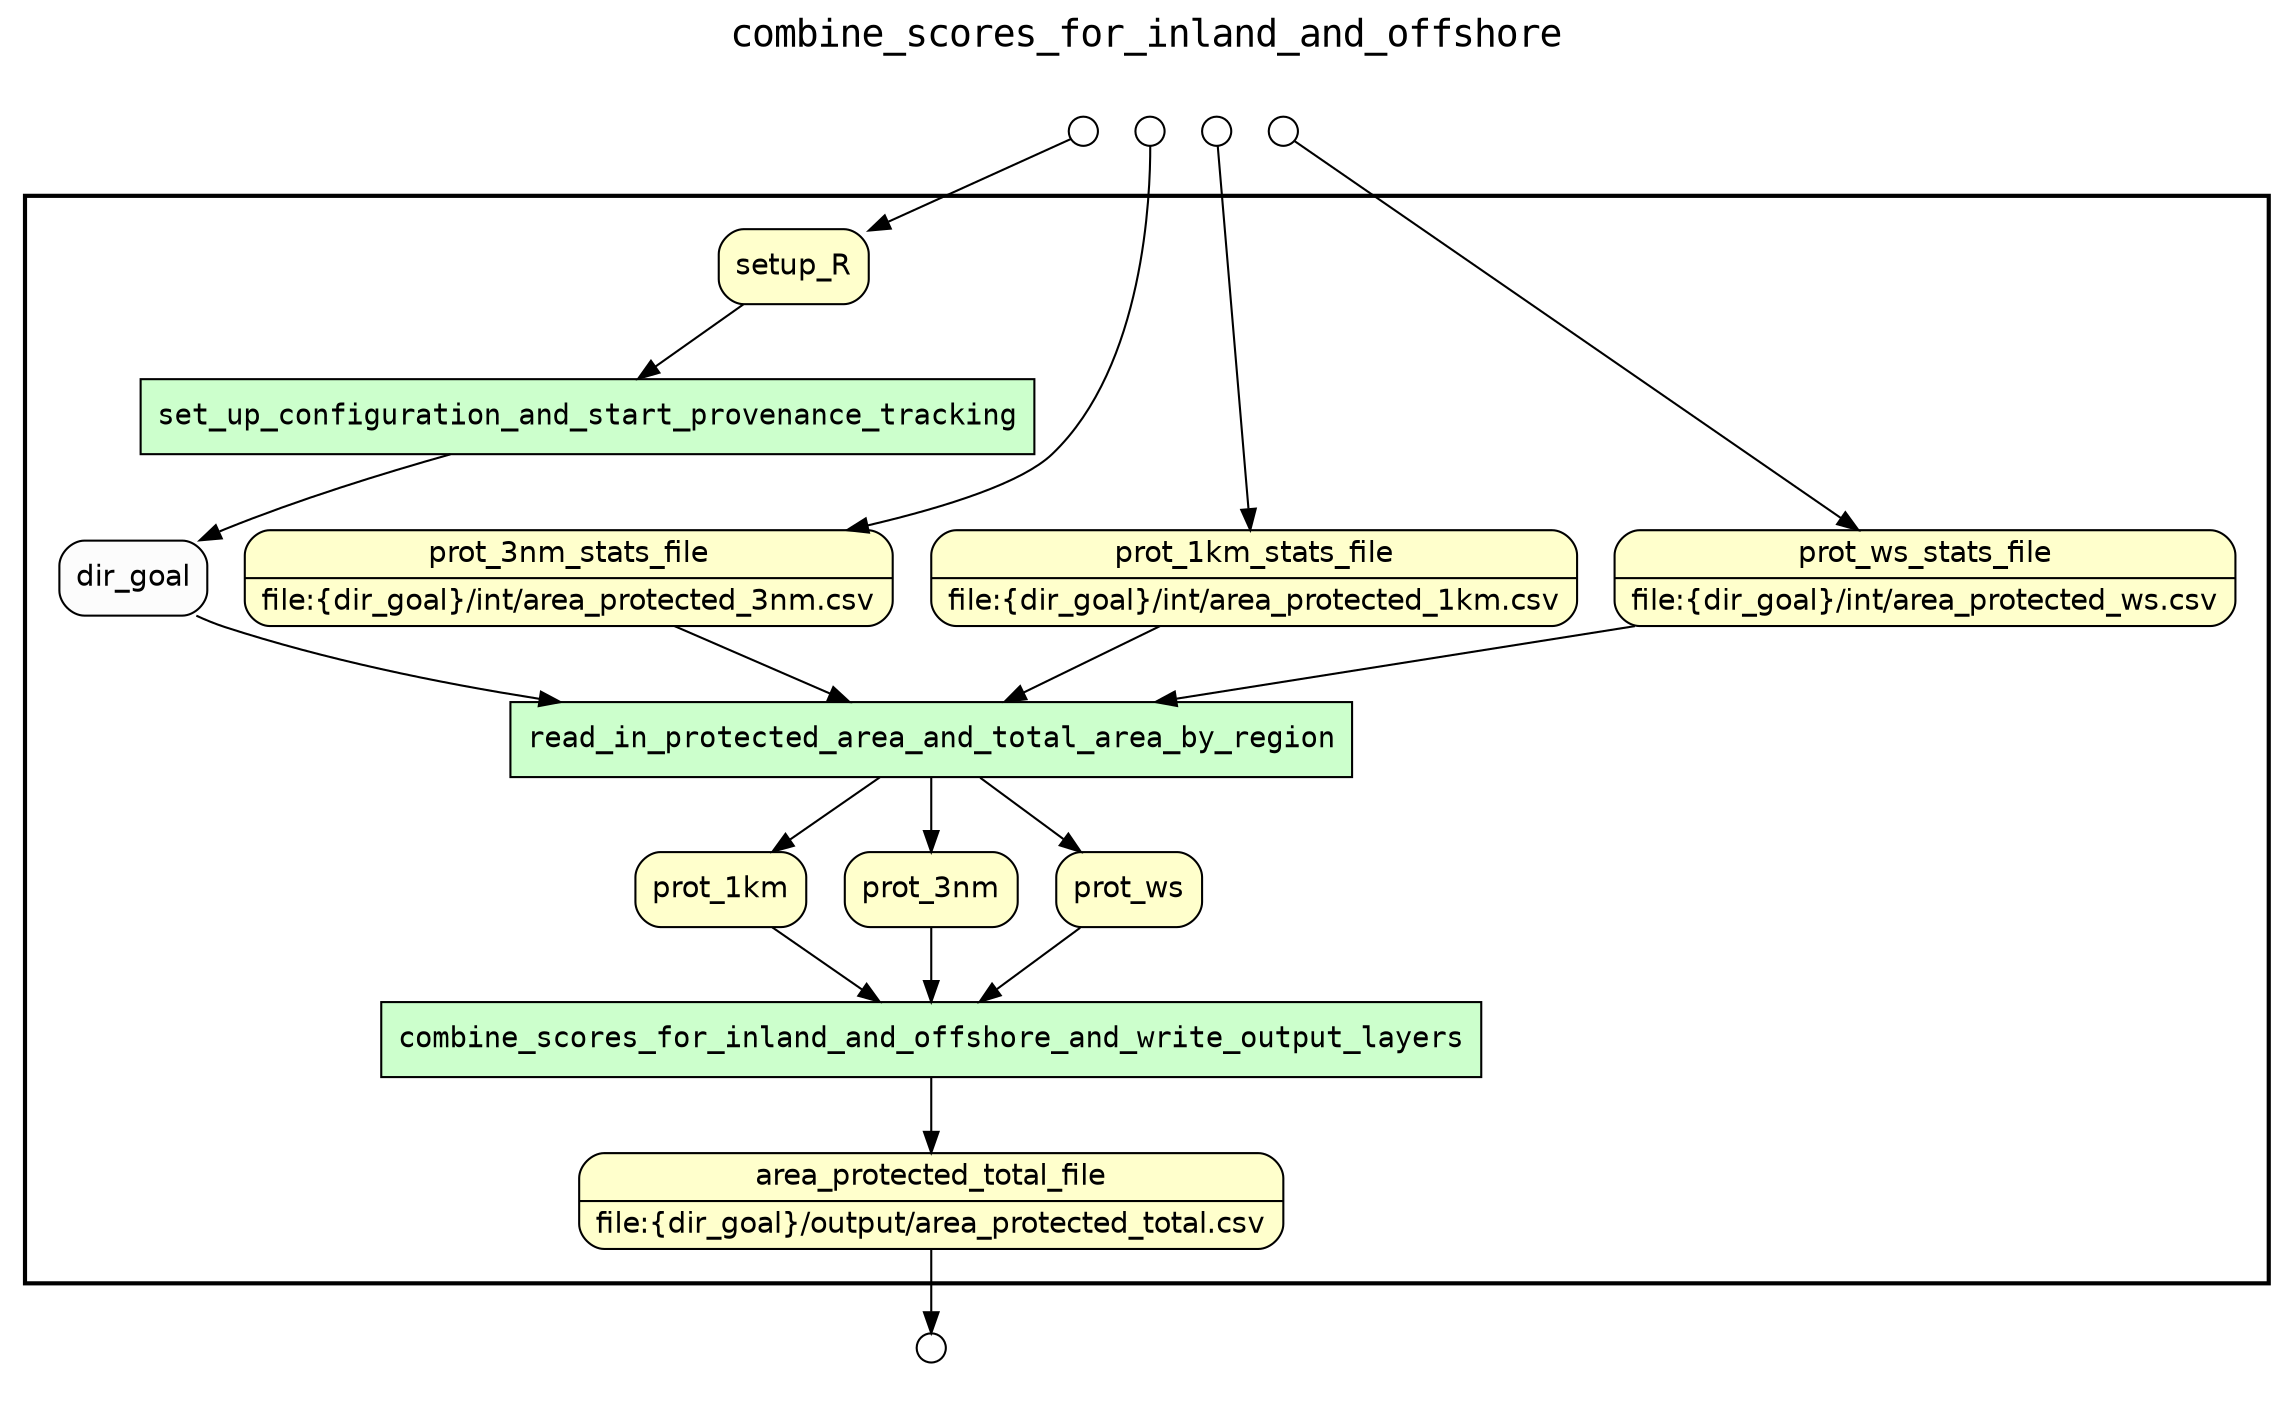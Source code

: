digraph Workflow {
rankdir=TB
fontname=Courier; fontsize=18; labelloc=t
label=combine_scores_for_inland_and_offshore
subgraph cluster_workflow_box_outer { label=""; color=black; penwidth=2
subgraph cluster_workflow_box_inner { label=""; color=white
node[shape=box style=filled fillcolor="#CCFFCC" peripheries=1 fontname=Courier]
set_up_configuration_and_start_provenance_tracking
read_in_protected_area_and_total_area_by_region
combine_scores_for_inland_and_offshore_and_write_output_layers
node[shape=box style="rounded,filled" fillcolor="#FFFFCC" peripheries=1 fontname=Helvetica]
area_protected_total_file [shape=record rankdir=LR label="{<f0> area_protected_total_file |<f1> file\:\{dir_goal\}/output/area_protected_total.csv}"];
setup_R
prot_3nm_stats_file [shape=record rankdir=LR label="{<f0> prot_3nm_stats_file |<f1> file\:\{dir_goal\}/int/area_protected_3nm.csv}"];
prot_1km_stats_file [shape=record rankdir=LR label="{<f0> prot_1km_stats_file |<f1> file\:\{dir_goal\}/int/area_protected_1km.csv}"];
prot_ws_stats_file [shape=record rankdir=LR label="{<f0> prot_ws_stats_file |<f1> file\:\{dir_goal\}/int/area_protected_ws.csv}"];
prot_1km
prot_3nm
prot_ws
node[shape=box style="rounded,filled" fillcolor="#FCFCFC" peripheries=1 fontname=Helvetica]
dir_goal
set_up_configuration_and_start_provenance_tracking -> dir_goal
setup_R -> set_up_configuration_and_start_provenance_tracking
read_in_protected_area_and_total_area_by_region -> prot_3nm
read_in_protected_area_and_total_area_by_region -> prot_1km
read_in_protected_area_and_total_area_by_region -> prot_ws
dir_goal -> read_in_protected_area_and_total_area_by_region
prot_3nm_stats_file -> read_in_protected_area_and_total_area_by_region
prot_1km_stats_file -> read_in_protected_area_and_total_area_by_region
prot_ws_stats_file -> read_in_protected_area_and_total_area_by_region
combine_scores_for_inland_and_offshore_and_write_output_layers -> area_protected_total_file
prot_1km -> combine_scores_for_inland_and_offshore_and_write_output_layers
prot_3nm -> combine_scores_for_inland_and_offshore_and_write_output_layers
prot_ws -> combine_scores_for_inland_and_offshore_and_write_output_layers
}}
subgraph cluster_input_ports_group_outer { label=""; color=white
subgraph cluster_input_ports_group_inner { label=""; color=white
node[shape=circle style="rounded,filled" fillcolor="#FFFFFF" peripheries=1 fontname=Helvetica width=0.2]
setup_R_input_port [label=""]
prot_3nm_stats_file_input_port [label=""]
prot_1km_stats_file_input_port [label=""]
prot_ws_stats_file_input_port [label=""]
}}
subgraph cluster_output_ports_group_outer { label=""; color=white
subgraph cluster_output_ports_group_inner { label=""; color=white
node[shape=circle style="rounded,filled" fillcolor="#FFFFFF" peripheries=1 fontname=Helvetica width=0.2]
area_protected_total_file_output_port [label=""]
}}
setup_R_input_port -> setup_R
prot_3nm_stats_file_input_port -> prot_3nm_stats_file
prot_1km_stats_file_input_port -> prot_1km_stats_file
prot_ws_stats_file_input_port -> prot_ws_stats_file
area_protected_total_file -> area_protected_total_file_output_port
}
